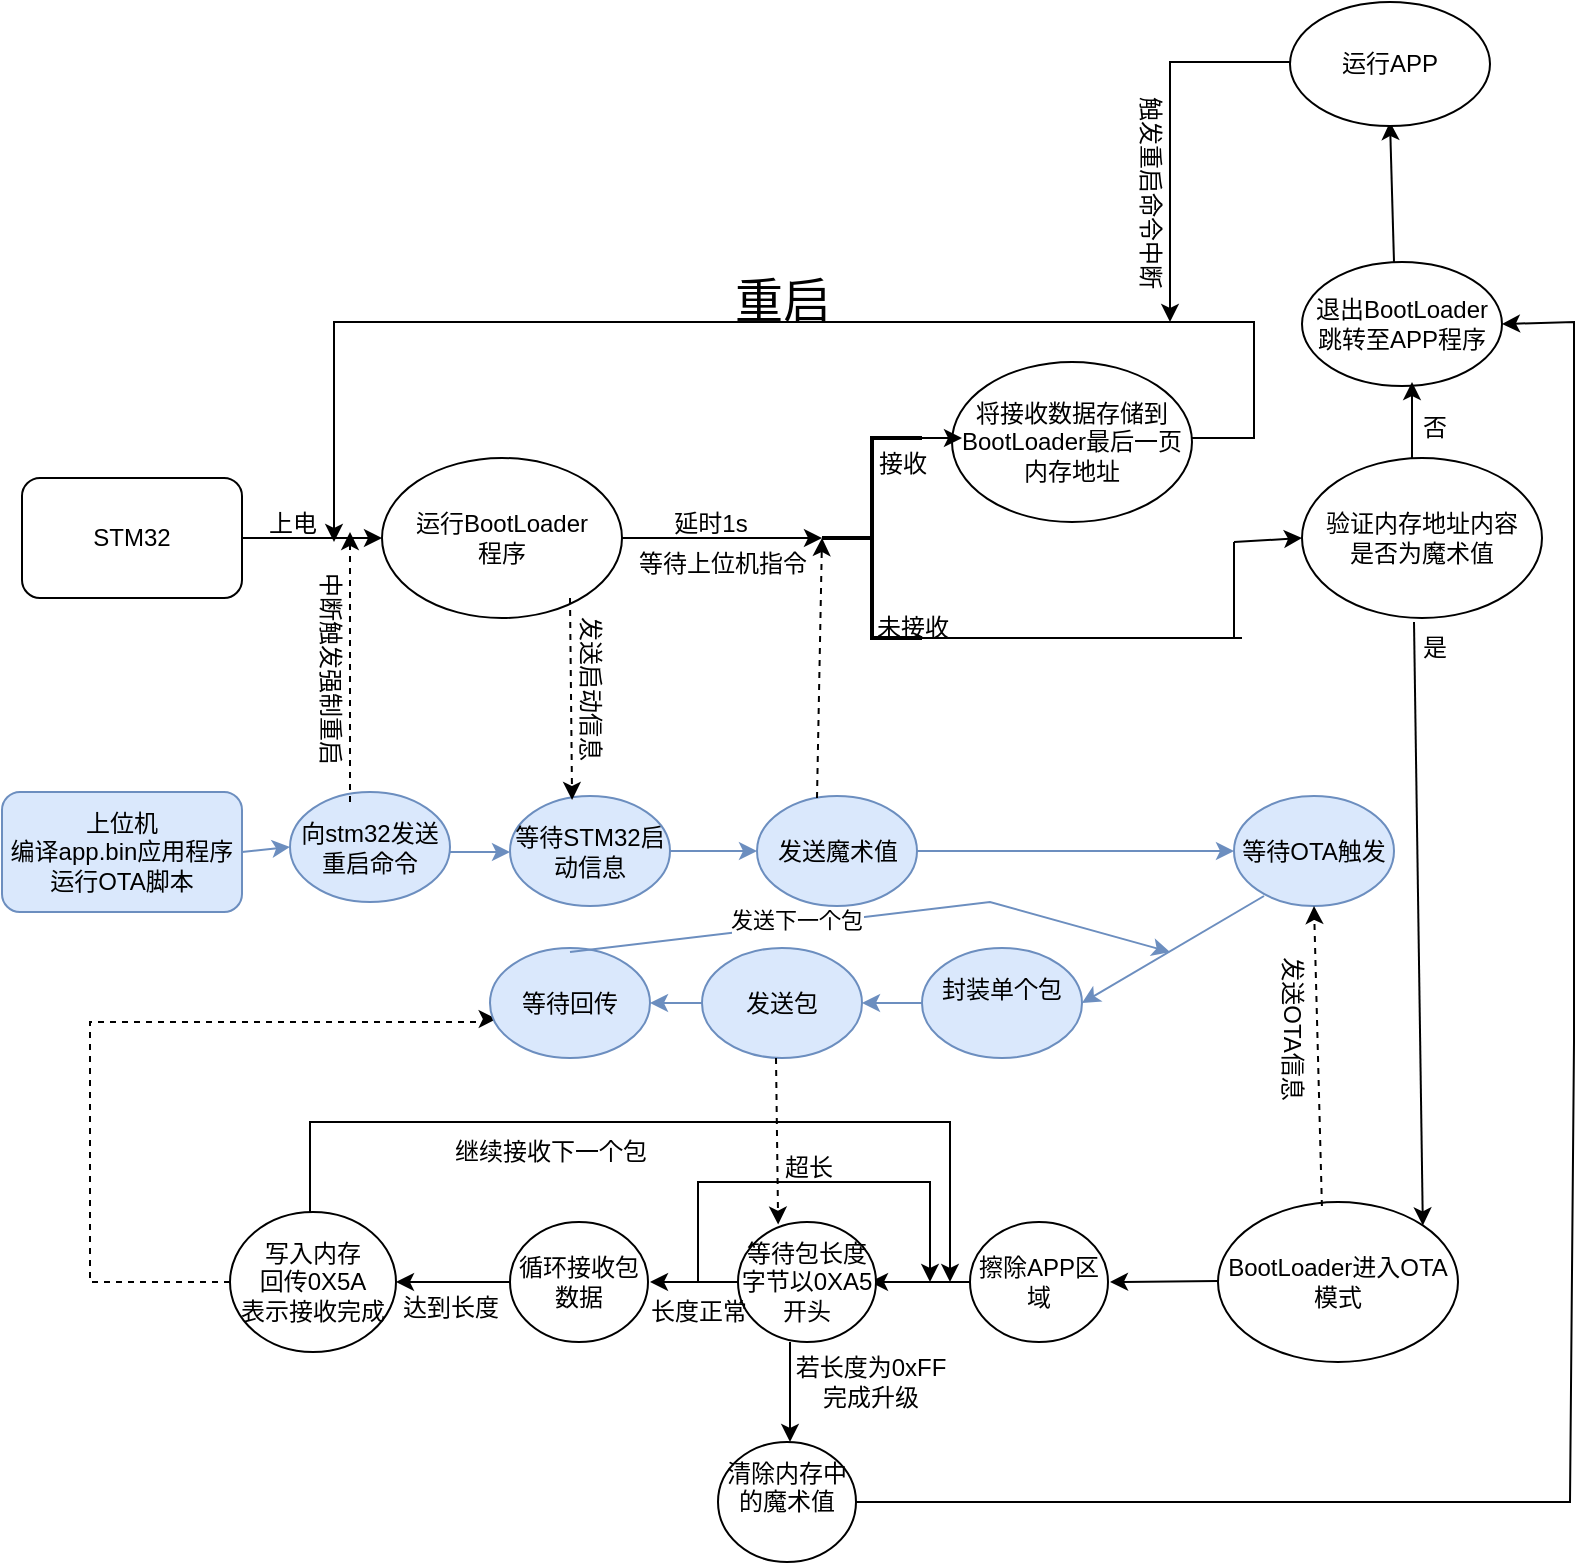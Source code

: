 <mxfile version="28.2.5">
  <diagram name="第 1 页" id="1gyNI4iiBNuNProo9k6n">
    <mxGraphModel dx="2245" dy="792" grid="1" gridSize="10" guides="1" tooltips="1" connect="1" arrows="1" fold="1" page="1" pageScale="1" pageWidth="827" pageHeight="1169" math="0" shadow="0">
      <root>
        <mxCell id="0" />
        <mxCell id="1" parent="0" />
        <mxCell id="ncTGEwrB1sepmx44gU0d-3" style="edgeStyle=orthogonalEdgeStyle;rounded=0;orthogonalLoop=1;jettySize=auto;html=1;" parent="1" source="ncTGEwrB1sepmx44gU0d-2" edge="1">
          <mxGeometry relative="1" as="geometry">
            <mxPoint x="80" y="448" as="targetPoint" />
          </mxGeometry>
        </mxCell>
        <mxCell id="ncTGEwrB1sepmx44gU0d-2" value="STM32" style="rounded=1;whiteSpace=wrap;html=1;" parent="1" vertex="1">
          <mxGeometry x="-100" y="418" width="110" height="60" as="geometry" />
        </mxCell>
        <mxCell id="ncTGEwrB1sepmx44gU0d-4" value="上电" style="text;html=1;align=center;verticalAlign=middle;resizable=0;points=[];autosize=1;strokeColor=none;fillColor=none;" parent="1" vertex="1">
          <mxGeometry x="10" y="426" width="50" height="30" as="geometry" />
        </mxCell>
        <mxCell id="ncTGEwrB1sepmx44gU0d-7" style="edgeStyle=orthogonalEdgeStyle;rounded=0;orthogonalLoop=1;jettySize=auto;html=1;" parent="1" source="ncTGEwrB1sepmx44gU0d-5" edge="1">
          <mxGeometry relative="1" as="geometry">
            <mxPoint x="300" y="448" as="targetPoint" />
          </mxGeometry>
        </mxCell>
        <mxCell id="ncTGEwrB1sepmx44gU0d-5" value="运行BootLoader&lt;div&gt;程序&lt;/div&gt;" style="ellipse;whiteSpace=wrap;html=1;" parent="1" vertex="1">
          <mxGeometry x="80" y="408" width="120" height="80" as="geometry" />
        </mxCell>
        <mxCell id="ncTGEwrB1sepmx44gU0d-8" value="延时1s" style="text;html=1;align=center;verticalAlign=middle;resizable=0;points=[];autosize=1;strokeColor=none;fillColor=none;" parent="1" vertex="1">
          <mxGeometry x="214" y="426" width="60" height="30" as="geometry" />
        </mxCell>
        <mxCell id="ncTGEwrB1sepmx44gU0d-9" value="等待上位机指令" style="text;html=1;align=center;verticalAlign=middle;resizable=0;points=[];autosize=1;strokeColor=none;fillColor=none;" parent="1" vertex="1">
          <mxGeometry x="195" y="446" width="110" height="30" as="geometry" />
        </mxCell>
        <mxCell id="ncTGEwrB1sepmx44gU0d-11" value="" style="strokeWidth=2;html=1;shape=mxgraph.flowchart.annotation_2;align=left;labelPosition=right;pointerEvents=1;" parent="1" vertex="1">
          <mxGeometry x="300" y="398" width="50" height="100" as="geometry" />
        </mxCell>
        <mxCell id="ncTGEwrB1sepmx44gU0d-12" value="接收" style="text;html=1;align=center;verticalAlign=middle;resizable=0;points=[];autosize=1;strokeColor=none;fillColor=none;" parent="1" vertex="1">
          <mxGeometry x="315" y="396" width="50" height="30" as="geometry" />
        </mxCell>
        <mxCell id="ncTGEwrB1sepmx44gU0d-13" value="未接收" style="text;html=1;align=center;verticalAlign=middle;resizable=0;points=[];autosize=1;strokeColor=none;fillColor=none;" parent="1" vertex="1">
          <mxGeometry x="315" y="478" width="60" height="30" as="geometry" />
        </mxCell>
        <mxCell id="ncTGEwrB1sepmx44gU0d-14" value="&lt;div&gt;&lt;br&gt;&lt;/div&gt;&lt;div&gt;退出BootLoader&lt;/div&gt;跳转至APP程序&lt;div&gt;&lt;br&gt;&lt;/div&gt;" style="ellipse;whiteSpace=wrap;html=1;" parent="1" vertex="1">
          <mxGeometry x="540" y="310" width="100" height="62" as="geometry" />
        </mxCell>
        <mxCell id="ncTGEwrB1sepmx44gU0d-26" value="将接收数据存储到&lt;div&gt;BootLoader最后一页&lt;/div&gt;&lt;div&gt;内存地址&lt;/div&gt;" style="ellipse;whiteSpace=wrap;html=1;" parent="1" vertex="1">
          <mxGeometry x="365" y="360" width="120" height="80" as="geometry" />
        </mxCell>
        <mxCell id="ncTGEwrB1sepmx44gU0d-28" value="" style="endArrow=classic;html=1;rounded=0;" parent="1" edge="1">
          <mxGeometry width="50" height="50" relative="1" as="geometry">
            <mxPoint x="350" y="398" as="sourcePoint" />
            <mxPoint x="370" y="398" as="targetPoint" />
          </mxGeometry>
        </mxCell>
        <mxCell id="ncTGEwrB1sepmx44gU0d-31" value="验证内存地址内容&lt;div&gt;是否为魔术值&lt;/div&gt;" style="ellipse;whiteSpace=wrap;html=1;" parent="1" vertex="1">
          <mxGeometry x="540" y="408" width="120" height="80" as="geometry" />
        </mxCell>
        <mxCell id="ncTGEwrB1sepmx44gU0d-34" value="" style="endArrow=none;html=1;rounded=0;" parent="1" edge="1">
          <mxGeometry width="50" height="50" relative="1" as="geometry">
            <mxPoint x="350" y="498" as="sourcePoint" />
            <mxPoint x="510" y="498" as="targetPoint" />
          </mxGeometry>
        </mxCell>
        <mxCell id="ncTGEwrB1sepmx44gU0d-36" value="" style="endArrow=classic;html=1;rounded=0;" parent="1" edge="1">
          <mxGeometry width="50" height="50" relative="1" as="geometry">
            <mxPoint x="506" y="450" as="sourcePoint" />
            <mxPoint x="540" y="448" as="targetPoint" />
          </mxGeometry>
        </mxCell>
        <mxCell id="ncTGEwrB1sepmx44gU0d-38" value="否" style="text;html=1;align=center;verticalAlign=middle;resizable=0;points=[];autosize=1;strokeColor=none;fillColor=none;" parent="1" vertex="1">
          <mxGeometry x="586" y="378" width="40" height="30" as="geometry" />
        </mxCell>
        <mxCell id="ncTGEwrB1sepmx44gU0d-39" value="" style="endArrow=classic;html=1;rounded=0;" parent="1" edge="1">
          <mxGeometry width="50" height="50" relative="1" as="geometry">
            <mxPoint x="595" y="408" as="sourcePoint" />
            <mxPoint x="595" y="370" as="targetPoint" />
          </mxGeometry>
        </mxCell>
        <mxCell id="ncTGEwrB1sepmx44gU0d-40" value="" style="endArrow=classic;html=1;rounded=0;entryX=1;entryY=0;entryDx=0;entryDy=0;" parent="1" edge="1" target="ncTGEwrB1sepmx44gU0d-42">
          <mxGeometry width="50" height="50" relative="1" as="geometry">
            <mxPoint x="596" y="490" as="sourcePoint" />
            <mxPoint x="596" y="550" as="targetPoint" />
          </mxGeometry>
        </mxCell>
        <mxCell id="ncTGEwrB1sepmx44gU0d-41" value="是" style="text;html=1;align=center;verticalAlign=middle;resizable=0;points=[];autosize=1;strokeColor=none;fillColor=none;" parent="1" vertex="1">
          <mxGeometry x="586" y="488" width="40" height="30" as="geometry" />
        </mxCell>
        <mxCell id="ncTGEwrB1sepmx44gU0d-42" value="BootLoader进入OTA模式" style="ellipse;whiteSpace=wrap;html=1;" parent="1" vertex="1">
          <mxGeometry x="498" y="780" width="120" height="80" as="geometry" />
        </mxCell>
        <mxCell id="ncTGEwrB1sepmx44gU0d-43" value="" style="endArrow=none;html=1;rounded=0;" parent="1" edge="1">
          <mxGeometry width="50" height="50" relative="1" as="geometry">
            <mxPoint x="506" y="498" as="sourcePoint" />
            <mxPoint x="506" y="450" as="targetPoint" />
          </mxGeometry>
        </mxCell>
        <mxCell id="ncTGEwrB1sepmx44gU0d-44" value="" style="endArrow=classic;html=1;rounded=0;" parent="1" edge="1">
          <mxGeometry width="50" height="50" relative="1" as="geometry">
            <mxPoint x="485" y="398" as="sourcePoint" />
            <mxPoint x="56" y="450" as="targetPoint" />
            <Array as="points">
              <mxPoint x="516" y="398" />
              <mxPoint x="516" y="340" />
              <mxPoint x="56" y="340" />
            </Array>
          </mxGeometry>
        </mxCell>
        <mxCell id="ncTGEwrB1sepmx44gU0d-45" value="&lt;font style=&quot;font-size: 24px;&quot;&gt;重启&lt;/font&gt;" style="text;html=1;align=center;verticalAlign=middle;resizable=0;points=[];autosize=1;strokeColor=none;fillColor=none;" parent="1" vertex="1">
          <mxGeometry x="245" y="310" width="70" height="40" as="geometry" />
        </mxCell>
        <mxCell id="ncTGEwrB1sepmx44gU0d-46" value="" style="endArrow=classic;html=1;rounded=0;" parent="1" edge="1">
          <mxGeometry width="50" height="50" relative="1" as="geometry">
            <mxPoint x="498" y="819.5" as="sourcePoint" />
            <mxPoint x="444" y="820" as="targetPoint" />
          </mxGeometry>
        </mxCell>
        <mxCell id="ncTGEwrB1sepmx44gU0d-47" value="擦除APP区域" style="ellipse;whiteSpace=wrap;html=1;" parent="1" vertex="1">
          <mxGeometry x="374" y="790" width="69" height="60" as="geometry" />
        </mxCell>
        <mxCell id="ncTGEwrB1sepmx44gU0d-48" value="" style="endArrow=classic;html=1;rounded=0;" parent="1" edge="1">
          <mxGeometry width="50" height="50" relative="1" as="geometry">
            <mxPoint x="374" y="820" as="sourcePoint" />
            <mxPoint x="324" y="820" as="targetPoint" />
          </mxGeometry>
        </mxCell>
        <mxCell id="ncTGEwrB1sepmx44gU0d-50" value="等待包长度字节以0XA5开头" style="ellipse;whiteSpace=wrap;html=1;" parent="1" vertex="1">
          <mxGeometry x="258" y="790" width="69" height="60" as="geometry" />
        </mxCell>
        <mxCell id="ncTGEwrB1sepmx44gU0d-52" value="" style="endArrow=classic;html=1;rounded=0;" parent="1" edge="1">
          <mxGeometry width="50" height="50" relative="1" as="geometry">
            <mxPoint x="258" y="820" as="sourcePoint" />
            <mxPoint x="214" y="820" as="targetPoint" />
          </mxGeometry>
        </mxCell>
        <mxCell id="ncTGEwrB1sepmx44gU0d-54" value="" style="endArrow=classic;html=1;rounded=0;" parent="1" edge="1">
          <mxGeometry width="50" height="50" relative="1" as="geometry">
            <mxPoint x="238" y="820" as="sourcePoint" />
            <mxPoint x="354" y="820" as="targetPoint" />
            <Array as="points">
              <mxPoint x="238" y="770" />
              <mxPoint x="354" y="770" />
            </Array>
          </mxGeometry>
        </mxCell>
        <mxCell id="ncTGEwrB1sepmx44gU0d-55" value="超长" style="text;html=1;align=center;verticalAlign=middle;resizable=0;points=[];autosize=1;strokeColor=none;fillColor=none;" parent="1" vertex="1">
          <mxGeometry x="267.5" y="748" width="50" height="30" as="geometry" />
        </mxCell>
        <mxCell id="ncTGEwrB1sepmx44gU0d-70" value="" style="edgeStyle=orthogonalEdgeStyle;rounded=0;orthogonalLoop=1;jettySize=auto;html=1;" parent="1" source="ncTGEwrB1sepmx44gU0d-57" target="ncTGEwrB1sepmx44gU0d-67" edge="1">
          <mxGeometry relative="1" as="geometry" />
        </mxCell>
        <mxCell id="ncTGEwrB1sepmx44gU0d-57" value="循环接收包数据" style="ellipse;whiteSpace=wrap;html=1;" parent="1" vertex="1">
          <mxGeometry x="144" y="790" width="69" height="60" as="geometry" />
        </mxCell>
        <mxCell id="ncTGEwrB1sepmx44gU0d-58" value="" style="endArrow=classic;html=1;rounded=0;" parent="1" edge="1">
          <mxGeometry width="50" height="50" relative="1" as="geometry">
            <mxPoint x="284" y="850" as="sourcePoint" />
            <mxPoint x="284" y="900" as="targetPoint" />
          </mxGeometry>
        </mxCell>
        <mxCell id="ncTGEwrB1sepmx44gU0d-59" value="若长度为0xFF&lt;div&gt;完成升级&lt;/div&gt;" style="text;html=1;align=center;verticalAlign=middle;resizable=0;points=[];autosize=1;strokeColor=none;fillColor=none;" parent="1" vertex="1">
          <mxGeometry x="274" y="850" width="100" height="40" as="geometry" />
        </mxCell>
        <mxCell id="ncTGEwrB1sepmx44gU0d-61" value="清除内存中的魔术值&lt;div&gt;&lt;br&gt;&lt;/div&gt;" style="ellipse;whiteSpace=wrap;html=1;" parent="1" vertex="1">
          <mxGeometry x="248" y="900" width="69" height="60" as="geometry" />
        </mxCell>
        <mxCell id="ncTGEwrB1sepmx44gU0d-65" value="" style="endArrow=classic;html=1;rounded=0;" parent="1" edge="1">
          <mxGeometry width="50" height="50" relative="1" as="geometry">
            <mxPoint x="104" y="820" as="sourcePoint" />
            <mxPoint x="104" y="820" as="targetPoint" />
          </mxGeometry>
        </mxCell>
        <mxCell id="1AQSV70HwPeG1_D0GXFB-35" style="edgeStyle=orthogonalEdgeStyle;rounded=0;orthogonalLoop=1;jettySize=auto;html=1;entryX=0.042;entryY=0.645;entryDx=0;entryDy=0;entryPerimeter=0;dashed=1;" edge="1" parent="1" source="ncTGEwrB1sepmx44gU0d-67" target="1AQSV70HwPeG1_D0GXFB-33">
          <mxGeometry relative="1" as="geometry">
            <mxPoint x="-46" y="690" as="targetPoint" />
            <Array as="points">
              <mxPoint x="-66" y="820" />
              <mxPoint x="-66" y="690" />
              <mxPoint x="134" y="690" />
              <mxPoint x="134" y="688" />
            </Array>
          </mxGeometry>
        </mxCell>
        <mxCell id="ncTGEwrB1sepmx44gU0d-67" value="写入内存&lt;div&gt;回传0X5A&lt;/div&gt;&lt;div&gt;表示接收完成&lt;/div&gt;" style="ellipse;whiteSpace=wrap;html=1;" parent="1" vertex="1">
          <mxGeometry x="4" y="785" width="83" height="70" as="geometry" />
        </mxCell>
        <mxCell id="ncTGEwrB1sepmx44gU0d-69" value="" style="endArrow=classic;html=1;rounded=0;" parent="1" edge="1">
          <mxGeometry width="50" height="50" relative="1" as="geometry">
            <mxPoint x="144" y="820" as="sourcePoint" />
            <mxPoint x="144" y="820" as="targetPoint" />
          </mxGeometry>
        </mxCell>
        <mxCell id="ncTGEwrB1sepmx44gU0d-71" value="达到长度" style="text;html=1;align=center;verticalAlign=middle;resizable=0;points=[];autosize=1;strokeColor=none;fillColor=none;" parent="1" vertex="1">
          <mxGeometry x="79" y="818" width="70" height="30" as="geometry" />
        </mxCell>
        <mxCell id="ncTGEwrB1sepmx44gU0d-72" value="" style="endArrow=classic;html=1;rounded=0;" parent="1" edge="1">
          <mxGeometry width="50" height="50" relative="1" as="geometry">
            <mxPoint x="44" y="785" as="sourcePoint" />
            <mxPoint x="364" y="820" as="targetPoint" />
            <Array as="points">
              <mxPoint x="44" y="740" />
              <mxPoint x="364" y="740" />
            </Array>
          </mxGeometry>
        </mxCell>
        <mxCell id="ncTGEwrB1sepmx44gU0d-73" value="继续接收下一个包" style="text;html=1;align=center;verticalAlign=middle;resizable=0;points=[];autosize=1;strokeColor=none;fillColor=none;" parent="1" vertex="1">
          <mxGeometry x="104" y="740" width="120" height="30" as="geometry" />
        </mxCell>
        <mxCell id="ncTGEwrB1sepmx44gU0d-76" value="长度正常" style="text;html=1;align=center;verticalAlign=middle;resizable=0;points=[];autosize=1;strokeColor=none;fillColor=none;" parent="1" vertex="1">
          <mxGeometry x="203" y="820" width="70" height="30" as="geometry" />
        </mxCell>
        <mxCell id="ncTGEwrB1sepmx44gU0d-78" value="" style="endArrow=classic;html=1;rounded=0;entryX=1;entryY=0.5;entryDx=0;entryDy=0;exitX=1;exitY=0.5;exitDx=0;exitDy=0;" parent="1" target="ncTGEwrB1sepmx44gU0d-14" edge="1" source="ncTGEwrB1sepmx44gU0d-61">
          <mxGeometry width="50" height="50" relative="1" as="geometry">
            <mxPoint x="369" y="700" as="sourcePoint" />
            <mxPoint x="419" y="650" as="targetPoint" />
            <Array as="points">
              <mxPoint x="674" y="930" />
              <mxPoint x="676" y="700" />
              <mxPoint x="676" y="340" />
            </Array>
          </mxGeometry>
        </mxCell>
        <mxCell id="1AQSV70HwPeG1_D0GXFB-1" value="" style="endArrow=classic;html=1;rounded=0;" edge="1" parent="1">
          <mxGeometry width="50" height="50" relative="1" as="geometry">
            <mxPoint x="586" y="310" as="sourcePoint" />
            <mxPoint x="584" y="240" as="targetPoint" />
          </mxGeometry>
        </mxCell>
        <mxCell id="1AQSV70HwPeG1_D0GXFB-3" value="&lt;div&gt;运行APP&lt;/div&gt;" style="ellipse;whiteSpace=wrap;html=1;" vertex="1" parent="1">
          <mxGeometry x="534" y="180" width="100" height="62" as="geometry" />
        </mxCell>
        <mxCell id="1AQSV70HwPeG1_D0GXFB-4" value="" style="endArrow=classic;html=1;rounded=0;" edge="1" parent="1">
          <mxGeometry width="50" height="50" relative="1" as="geometry">
            <mxPoint x="534" y="210" as="sourcePoint" />
            <mxPoint x="474" y="340" as="targetPoint" />
            <Array as="points">
              <mxPoint x="474" y="210" />
            </Array>
          </mxGeometry>
        </mxCell>
        <mxCell id="1AQSV70HwPeG1_D0GXFB-5" value="触发重启命令中断" style="text;html=1;align=center;verticalAlign=middle;resizable=0;points=[];autosize=1;strokeColor=none;fillColor=none;rotation=90;" vertex="1" parent="1">
          <mxGeometry x="404" y="260" width="120" height="30" as="geometry" />
        </mxCell>
        <mxCell id="1AQSV70HwPeG1_D0GXFB-6" value="上位机&lt;div&gt;编译app.&lt;span style=&quot;background-color: transparent; color: light-dark(rgb(0, 0, 0), rgb(255, 255, 255));&quot;&gt;bin&lt;/span&gt;&lt;span style=&quot;background-color: transparent; color: light-dark(rgb(0, 0, 0), rgb(255, 255, 255));&quot;&gt;应用程序&lt;/span&gt;&lt;/div&gt;&lt;div&gt;&lt;span style=&quot;background-color: transparent; color: light-dark(rgb(0, 0, 0), rgb(255, 255, 255));&quot;&gt;运行OTA脚本&lt;/span&gt;&lt;/div&gt;" style="rounded=1;whiteSpace=wrap;html=1;fillColor=#dae8fc;strokeColor=#6c8ebf;" vertex="1" parent="1">
          <mxGeometry x="-110" y="575" width="120" height="60" as="geometry" />
        </mxCell>
        <mxCell id="1AQSV70HwPeG1_D0GXFB-7" value="" style="endArrow=classic;html=1;rounded=0;fillColor=#dae8fc;strokeColor=#6c8ebf;entryX=0;entryY=0.5;entryDx=0;entryDy=0;" edge="1" parent="1" target="1AQSV70HwPeG1_D0GXFB-8">
          <mxGeometry width="50" height="50" relative="1" as="geometry">
            <mxPoint x="10" y="605" as="sourcePoint" />
            <mxPoint x="34" y="610" as="targetPoint" />
          </mxGeometry>
        </mxCell>
        <mxCell id="1AQSV70HwPeG1_D0GXFB-8" value="向stm32发送重启命令" style="ellipse;whiteSpace=wrap;html=1;fillColor=#dae8fc;strokeColor=#6c8ebf;" vertex="1" parent="1">
          <mxGeometry x="34" y="575" width="80" height="55" as="geometry" />
        </mxCell>
        <mxCell id="1AQSV70HwPeG1_D0GXFB-9" value="" style="endArrow=classic;html=1;rounded=0;entryX=1.08;entryY=0.633;entryDx=0;entryDy=0;entryPerimeter=0;dashed=1;" edge="1" parent="1" target="ncTGEwrB1sepmx44gU0d-4">
          <mxGeometry width="50" height="50" relative="1" as="geometry">
            <mxPoint x="64" y="580" as="sourcePoint" />
            <mxPoint x="114" y="530" as="targetPoint" />
          </mxGeometry>
        </mxCell>
        <mxCell id="1AQSV70HwPeG1_D0GXFB-10" value="中断触发强制重启" style="text;html=1;align=center;verticalAlign=middle;resizable=0;points=[];autosize=1;strokeColor=none;fillColor=none;rotation=90;" vertex="1" parent="1">
          <mxGeometry x="-6" y="498" width="120" height="30" as="geometry" />
        </mxCell>
        <mxCell id="1AQSV70HwPeG1_D0GXFB-11" value="" style="endArrow=classic;html=1;rounded=0;fillColor=#dae8fc;strokeColor=#6c8ebf;" edge="1" parent="1">
          <mxGeometry width="50" height="50" relative="1" as="geometry">
            <mxPoint x="114" y="605" as="sourcePoint" />
            <mxPoint x="144" y="605" as="targetPoint" />
          </mxGeometry>
        </mxCell>
        <mxCell id="1AQSV70HwPeG1_D0GXFB-18" value="" style="edgeStyle=orthogonalEdgeStyle;rounded=0;orthogonalLoop=1;jettySize=auto;html=1;fillColor=#dae8fc;strokeColor=#6c8ebf;" edge="1" parent="1" source="1AQSV70HwPeG1_D0GXFB-13" target="1AQSV70HwPeG1_D0GXFB-17">
          <mxGeometry relative="1" as="geometry" />
        </mxCell>
        <mxCell id="1AQSV70HwPeG1_D0GXFB-13" value="等待STM32启动信息" style="ellipse;whiteSpace=wrap;html=1;fillColor=#dae8fc;strokeColor=#6c8ebf;" vertex="1" parent="1">
          <mxGeometry x="144" y="577" width="80" height="55" as="geometry" />
        </mxCell>
        <mxCell id="1AQSV70HwPeG1_D0GXFB-14" value="" style="endArrow=classic;html=1;rounded=0;entryX=0.388;entryY=0.036;entryDx=0;entryDy=0;entryPerimeter=0;dashed=1;" edge="1" parent="1" target="1AQSV70HwPeG1_D0GXFB-13">
          <mxGeometry width="50" height="50" relative="1" as="geometry">
            <mxPoint x="174" y="478" as="sourcePoint" />
            <mxPoint x="224" y="428" as="targetPoint" />
          </mxGeometry>
        </mxCell>
        <mxCell id="1AQSV70HwPeG1_D0GXFB-15" value="发送启动信息" style="text;html=1;align=center;verticalAlign=middle;resizable=0;points=[];autosize=1;strokeColor=none;fillColor=none;rotation=90;" vertex="1" parent="1">
          <mxGeometry x="134" y="508" width="100" height="30" as="geometry" />
        </mxCell>
        <mxCell id="1AQSV70HwPeG1_D0GXFB-24" value="" style="edgeStyle=orthogonalEdgeStyle;rounded=0;orthogonalLoop=1;jettySize=auto;html=1;fillColor=#dae8fc;strokeColor=#6c8ebf;" edge="1" parent="1" source="1AQSV70HwPeG1_D0GXFB-17" target="1AQSV70HwPeG1_D0GXFB-21">
          <mxGeometry relative="1" as="geometry" />
        </mxCell>
        <mxCell id="1AQSV70HwPeG1_D0GXFB-17" value="发送魔术值" style="ellipse;whiteSpace=wrap;html=1;fillColor=#dae8fc;strokeColor=#6c8ebf;" vertex="1" parent="1">
          <mxGeometry x="267.5" y="577" width="80" height="55" as="geometry" />
        </mxCell>
        <mxCell id="1AQSV70HwPeG1_D0GXFB-19" value="" style="endArrow=classic;html=1;rounded=0;entryX=0;entryY=0.5;entryDx=0;entryDy=0;entryPerimeter=0;dashed=1;" edge="1" parent="1" target="ncTGEwrB1sepmx44gU0d-11">
          <mxGeometry width="50" height="50" relative="1" as="geometry">
            <mxPoint x="297.5" y="578" as="sourcePoint" />
            <mxPoint x="347.5" y="528" as="targetPoint" />
          </mxGeometry>
        </mxCell>
        <mxCell id="1AQSV70HwPeG1_D0GXFB-21" value="等待OTA触发" style="ellipse;whiteSpace=wrap;html=1;fillColor=#dae8fc;strokeColor=#6c8ebf;" vertex="1" parent="1">
          <mxGeometry x="506" y="577" width="80" height="55" as="geometry" />
        </mxCell>
        <mxCell id="1AQSV70HwPeG1_D0GXFB-25" value="" style="endArrow=classic;html=1;rounded=0;entryX=0.5;entryY=1;entryDx=0;entryDy=0;dashed=1;exitX=0.433;exitY=0.025;exitDx=0;exitDy=0;exitPerimeter=0;" edge="1" parent="1" source="ncTGEwrB1sepmx44gU0d-42" target="1AQSV70HwPeG1_D0GXFB-21">
          <mxGeometry width="50" height="50" relative="1" as="geometry">
            <mxPoint x="544" y="780" as="sourcePoint" />
            <mxPoint x="594" y="730" as="targetPoint" />
          </mxGeometry>
        </mxCell>
        <mxCell id="1AQSV70HwPeG1_D0GXFB-26" value="发送OTA信息" style="text;html=1;align=center;verticalAlign=middle;resizable=0;points=[];autosize=1;strokeColor=none;fillColor=none;rotation=90;" vertex="1" parent="1">
          <mxGeometry x="485" y="678" width="100" height="30" as="geometry" />
        </mxCell>
        <mxCell id="1AQSV70HwPeG1_D0GXFB-27" value="封装单个包&lt;div&gt;&lt;br&gt;&lt;/div&gt;" style="ellipse;whiteSpace=wrap;html=1;fillColor=#dae8fc;strokeColor=#6c8ebf;gradientColor=none;" vertex="1" parent="1">
          <mxGeometry x="350" y="653" width="80" height="55" as="geometry" />
        </mxCell>
        <mxCell id="1AQSV70HwPeG1_D0GXFB-28" value="" style="endArrow=classic;html=1;rounded=0;entryX=1;entryY=0.5;entryDx=0;entryDy=0;fillColor=#dae8fc;strokeColor=#6c8ebf;" edge="1" parent="1" target="1AQSV70HwPeG1_D0GXFB-27">
          <mxGeometry width="50" height="50" relative="1" as="geometry">
            <mxPoint x="521" y="627" as="sourcePoint" />
            <mxPoint x="571" y="577" as="targetPoint" />
          </mxGeometry>
        </mxCell>
        <mxCell id="1AQSV70HwPeG1_D0GXFB-34" value="" style="edgeStyle=orthogonalEdgeStyle;rounded=0;orthogonalLoop=1;jettySize=auto;html=1;fillColor=#dae8fc;strokeColor=#6c8ebf;" edge="1" parent="1" source="1AQSV70HwPeG1_D0GXFB-29" target="1AQSV70HwPeG1_D0GXFB-33">
          <mxGeometry relative="1" as="geometry" />
        </mxCell>
        <mxCell id="1AQSV70HwPeG1_D0GXFB-29" value="&lt;div&gt;发送包&lt;/div&gt;" style="ellipse;whiteSpace=wrap;html=1;fillColor=#dae8fc;strokeColor=#6c8ebf;gradientColor=none;" vertex="1" parent="1">
          <mxGeometry x="240" y="653" width="80" height="55" as="geometry" />
        </mxCell>
        <mxCell id="1AQSV70HwPeG1_D0GXFB-30" value="" style="endArrow=classic;html=1;rounded=0;entryX=1;entryY=0.5;entryDx=0;entryDy=0;fillColor=#dae8fc;strokeColor=#6c8ebf;exitX=0;exitY=0.5;exitDx=0;exitDy=0;" edge="1" parent="1" source="1AQSV70HwPeG1_D0GXFB-27" target="1AQSV70HwPeG1_D0GXFB-29">
          <mxGeometry width="50" height="50" relative="1" as="geometry">
            <mxPoint x="415" y="680" as="sourcePoint" />
            <mxPoint x="324" y="734" as="targetPoint" />
          </mxGeometry>
        </mxCell>
        <mxCell id="1AQSV70HwPeG1_D0GXFB-31" value="" style="endArrow=classic;html=1;rounded=0;entryX=0.291;entryY=0.021;entryDx=0;entryDy=0;entryPerimeter=0;dashed=1;" edge="1" parent="1" target="ncTGEwrB1sepmx44gU0d-50">
          <mxGeometry width="50" height="50" relative="1" as="geometry">
            <mxPoint x="277" y="708" as="sourcePoint" />
            <mxPoint x="327" y="658" as="targetPoint" />
          </mxGeometry>
        </mxCell>
        <mxCell id="1AQSV70HwPeG1_D0GXFB-33" value="&lt;div&gt;等待回传&lt;/div&gt;" style="ellipse;whiteSpace=wrap;html=1;fillColor=#dae8fc;strokeColor=#6c8ebf;gradientColor=none;" vertex="1" parent="1">
          <mxGeometry x="134" y="653" width="80" height="55" as="geometry" />
        </mxCell>
        <mxCell id="1AQSV70HwPeG1_D0GXFB-36" value="" style="endArrow=classic;html=1;rounded=0;fillColor=#dae8fc;strokeColor=#6c8ebf;" edge="1" parent="1">
          <mxGeometry width="50" height="50" relative="1" as="geometry">
            <mxPoint x="174" y="655" as="sourcePoint" />
            <mxPoint x="474" y="655" as="targetPoint" />
            <Array as="points">
              <mxPoint x="384" y="630" />
            </Array>
          </mxGeometry>
        </mxCell>
        <mxCell id="1AQSV70HwPeG1_D0GXFB-38" value="发送下一个包" style="edgeLabel;html=1;align=center;verticalAlign=middle;resizable=0;points=[];" vertex="1" connectable="0" parent="1AQSV70HwPeG1_D0GXFB-36">
          <mxGeometry x="-0.256" y="3" relative="1" as="geometry">
            <mxPoint as="offset" />
          </mxGeometry>
        </mxCell>
      </root>
    </mxGraphModel>
  </diagram>
</mxfile>
